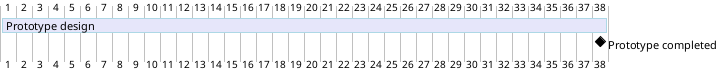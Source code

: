 {
  "sha1": "mxbfm590eikkqjix79zr6ady1hq5fao",
  "insertion": {
    "when": "2024-06-03T18:59:35.868Z",
    "user": "plantuml@gmail.com"
  }
}
@startgantt

[Prototype design] as [TASK1] lasts 38 days
[TASK1] is colored in Lavender/LightBlue
[Prototype completed] happens at [TASK1]'s end

@endgantt
